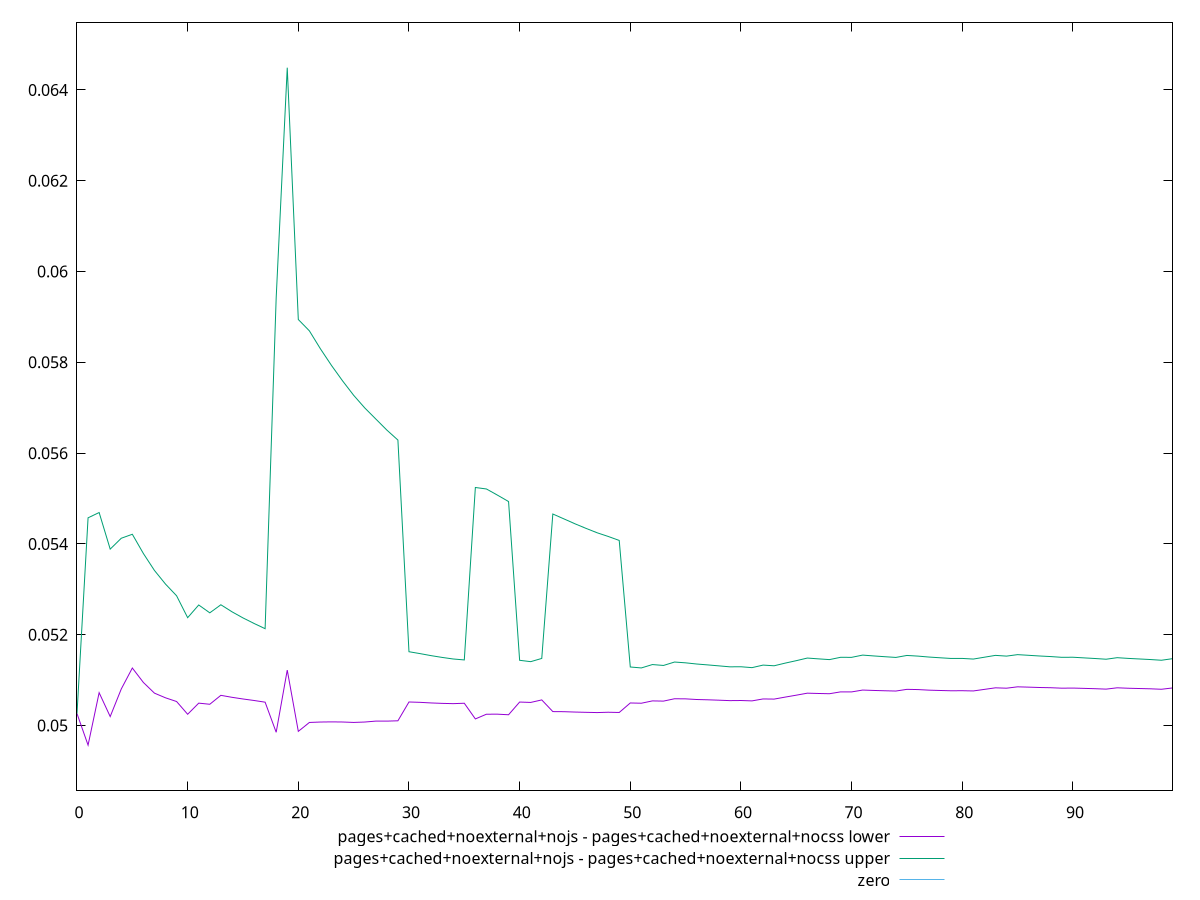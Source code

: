reset

$pagesCachedNoexternalNojsPagesCachedNoexternalNocssLower <<EOF
0 0.05026254025319743
1 0.0495679932889396
2 0.05072355311037529
3 0.050197613856891636
4 0.05080471149565361
5 0.0512668848638902
6 0.050948297403174275
7 0.05071335166223269
8 0.050610659215585566
9 0.050529044434936006
10 0.050248386366349464
11 0.05049333296726197
12 0.05046856619773098
13 0.05066534142649387
14 0.05062190409286521
15 0.05058506037125338
16 0.05055174035364703
17 0.050514615665539955
18 0.04985145646755995
19 0.05122107107983418
20 0.0498717173443613
21 0.05006788736713663
22 0.050077287420377294
23 0.05008072748195956
24 0.050077754666392985
25 0.05006847531980615
26 0.05007713004245797
27 0.05009762406092306
28 0.05009719546785364
29 0.050104575437990954
30 0.05051872185791865
31 0.05051106272665777
32 0.05049757710180529
33 0.050488090807415655
34 0.05048230332446585
35 0.050491010847179295
36 0.05014548376517767
37 0.05024939980581784
38 0.050250157457207234
39 0.05023749995988149
40 0.05051747821715222
41 0.05050897591960156
42 0.050564294727772616
43 0.05030716554910881
44 0.05030523079534983
45 0.05029692719104742
46 0.05029100735306034
47 0.050285697398086006
48 0.05029281699850289
49 0.050287695601553675
50 0.05049707183118964
51 0.05049144767675396
52 0.05054279245913187
53 0.050538052514303065
54 0.05059015716296499
55 0.05058749905801014
56 0.050573374467810926
57 0.050566901889058755
58 0.05055829290956181
59 0.05054885107293865
60 0.05055120400845203
61 0.05054314676141071
62 0.05058578409143753
63 0.05058253429446246
64 0.05062644511468832
65 0.050668678775235135
66 0.050712889907190105
67 0.050706232624340965
68 0.050700693224187555
69 0.05074136961431436
70 0.05074067411826166
71 0.05078147031109657
72 0.0507728847718967
73 0.050766041880400944
74 0.05075999441797846
75 0.05079715715306375
76 0.0507923565051432
77 0.050779274627799
78 0.050772220743745204
79 0.05076572809889974
80 0.05076726229430291
81 0.05076188826115477
82 0.0507963250693496
83 0.05083078408426051
84 0.05082251198306754
85 0.05085282801864308
86 0.05084566772457898
87 0.050837710694803535
88 0.05083295452610798
89 0.05082274003754173
90 0.05082539620380542
91 0.05081853631882507
92 0.05081155928641037
93 0.050801848655067657
94 0.050831327923081426
95 0.05082144200499034
96 0.05081534962917188
97 0.05080915535093106
98 0.05079889085232619
99 0.05082782560252162
EOF

$pagesCachedNoexternalNojsPagesCachedNoexternalNocssUpper <<EOF
0 0.05026254025319743
1 0.05457549679713977
2 0.054691720484001234
3 0.05388603198385606
4 0.05412523425089618
5 0.05421302917140557
6 0.053788550389167106
7 0.05341540447630509
8 0.05311514159235868
9 0.052857837625490005
10 0.05237571192987863
11 0.052655381216484415
12 0.05248244542361159
13 0.05266023897782973
14 0.052506116926771595
15 0.05237063704516869
16 0.05224823278924643
17 0.05213315915416682
18 0.059421521457009185
19 0.0644898266539682
20 0.05894301002771657
21 0.05869343197805377
22 0.058296871218006883
23 0.05793077589190311
24 0.05759169091304349
25 0.05727419414562188
26 0.05699703057076375
27 0.05675212067306117
28 0.05650787880750695
29 0.056287850532748214
30 0.0516260587502639
31 0.05158423236247518
32 0.05153972074249387
33 0.05150037784651509
34 0.051465746857518646
35 0.0514449879969611
36 0.05524341505234145
37 0.05521044519888278
38 0.05507440300961525
39 0.05493319834451569
40 0.05143695751945401
41 0.0514069635276926
42 0.0514781544634529
43 0.05465916211848392
44 0.05455206701035114
45 0.05444390053648693
46 0.05434259383002162
47 0.054246107917248786
48 0.05416533571491918
49 0.05407684945706713
50 0.051289617485206475
51 0.05126876115396594
52 0.05134321879007717
53 0.05132345508389972
54 0.0513987163390548
55 0.05138121007245538
56 0.051355250857089176
57 0.05133546706299143
58 0.051314591485927215
59 0.05129320314300863
60 0.05129490510607837
61 0.05127520043898036
62 0.051331352317066994
63 0.05131635014216752
64 0.05137493689636026
65 0.05142879932634596
66 0.05148650543369807
67 0.05146874103592566
68 0.051452239646220276
69 0.05150271939125278
70 0.051502021858666376
71 0.051551594630148266
72 0.051533035374359694
73 0.051516113464052785
74 0.05150021422224199
75 0.05154384277187009
76 0.05152924590985879
77 0.051508518246427736
78 0.05149256177940987
79 0.05147731729306498
80 0.05147833168080211
81 0.05146422934483366
82 0.051505015190190254
83 0.051545357442150545
84 0.0515291786452664
85 0.05156175432793255
86 0.051546825680277145
87 0.05153165203923387
88 0.05151908454194614
89 0.05150234321226665
90 0.05150430336772251
91 0.05149036402042171
92 0.05147650539891111
93 0.05146059842771122
94 0.051494466725585664
95 0.05147892043897167
96 0.051466290668012574
97 0.05145372571428336
98 0.05143814277041409
99 0.05147265789592727
EOF

set key outside below
set xrange [0:99]
set yrange [0.0485679932889396:0.0654898266539682]
set trange [0.0485679932889396:0.0654898266539682]
set terminal svg size 640, 520 enhanced background rgb 'white'
set output "reprap/meta/scoreEstimate/diff/10_sub_9.svg"

plot $pagesCachedNoexternalNojsPagesCachedNoexternalNocssLower title "pages+cached+noexternal+nojs - pages+cached+noexternal+nocss lower" with line, \
     $pagesCachedNoexternalNojsPagesCachedNoexternalNocssUpper title "pages+cached+noexternal+nojs - pages+cached+noexternal+nocss upper" with line, \
     0 title "zero"

reset
